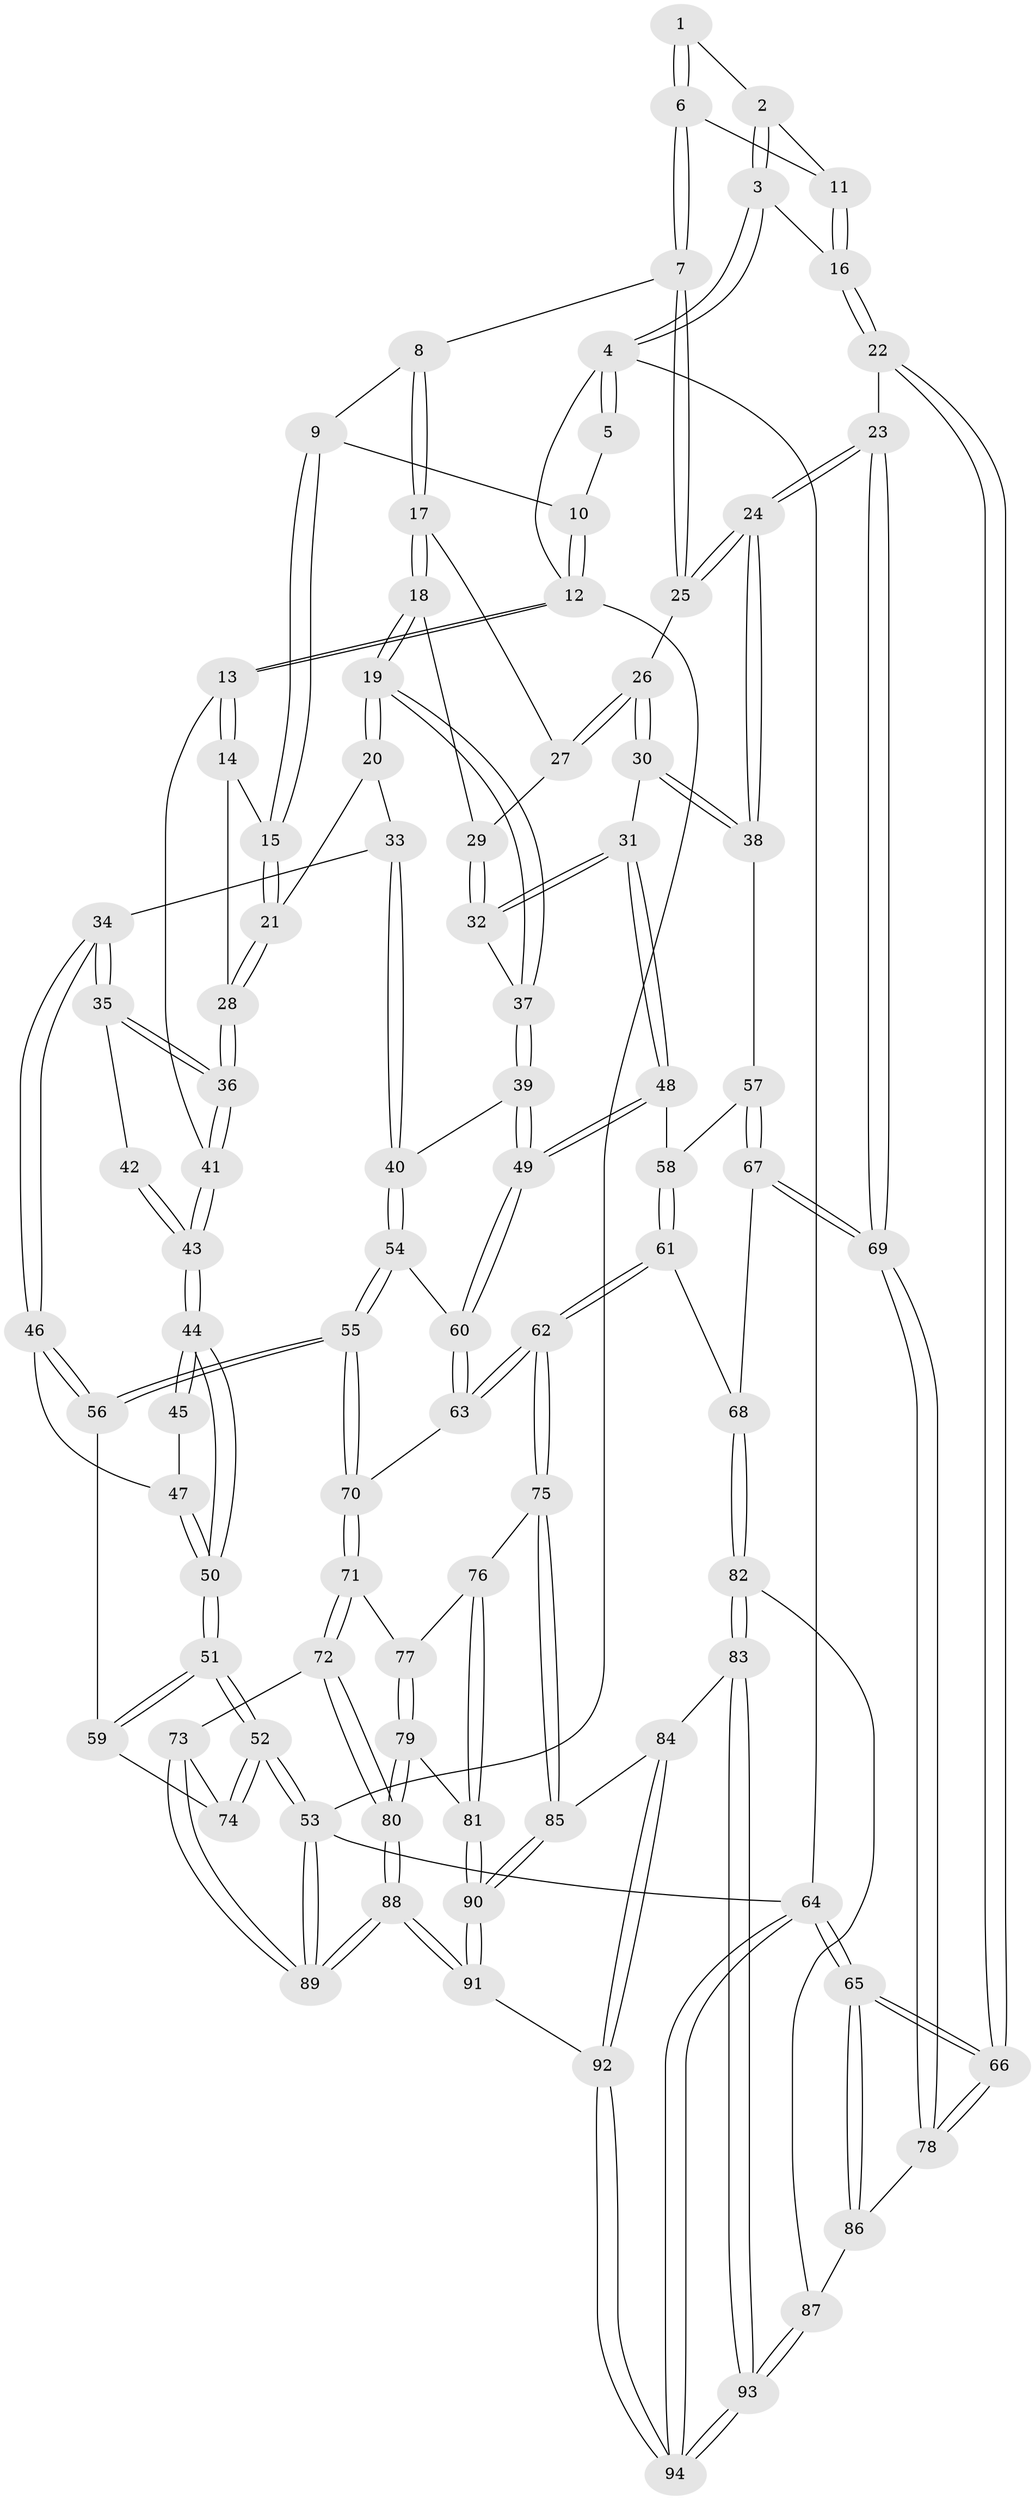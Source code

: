 // coarse degree distribution, {3: 0.24324324324324326, 2: 0.10810810810810811, 4: 0.1891891891891892, 5: 0.2702702702702703, 6: 0.16216216216216217, 1: 0.02702702702702703}
// Generated by graph-tools (version 1.1) at 2025/05/03/04/25 22:05:41]
// undirected, 94 vertices, 232 edges
graph export_dot {
graph [start="1"]
  node [color=gray90,style=filled];
  1 [pos="+0.826051909862163+0.04736225924937284"];
  2 [pos="+0.8390085697264653+0.0561110473141062"];
  3 [pos="+1+0.23003429648370124"];
  4 [pos="+1+0"];
  5 [pos="+0.7523631389358273+0"];
  6 [pos="+0.6964330789927515+0.15261064762176052"];
  7 [pos="+0.6898612244543011+0.1535043971376754"];
  8 [pos="+0.5782701144187365+0.07508164196402443"];
  9 [pos="+0.5080084090427213+0"];
  10 [pos="+0.510809275281477+0"];
  11 [pos="+0.806761161744385+0.17327292212506762"];
  12 [pos="+0+0"];
  13 [pos="+0+0"];
  14 [pos="+0.13877422566754505+0.10021350398324586"];
  15 [pos="+0.3256649683402963+0.14804740831855065"];
  16 [pos="+1+0.2774145642184129"];
  17 [pos="+0.5371898735806188+0.23282621828826996"];
  18 [pos="+0.4863813998922162+0.298850669706268"];
  19 [pos="+0.45403528027355716+0.3272378135919159"];
  20 [pos="+0.3410979327347833+0.252977634585091"];
  21 [pos="+0.32484357749286297+0.2231390663193338"];
  22 [pos="+1+0.3975936997899218"];
  23 [pos="+1+0.43327006789748884"];
  24 [pos="+0.9917565354940391+0.43276398618098555"];
  25 [pos="+0.7068712949681912+0.28483737916830193"];
  26 [pos="+0.6741329714890426+0.31435318243139015"];
  27 [pos="+0.5997055874424525+0.29476200067806535"];
  28 [pos="+0.1436168232456476+0.31797994836290466"];
  29 [pos="+0.5748257654116551+0.3261757576875793"];
  30 [pos="+0.6286963527263318+0.42170986039239783"];
  31 [pos="+0.6246533340312196+0.4240102924937791"];
  32 [pos="+0.5933713469495399+0.40163776006780566"];
  33 [pos="+0.30694426293633914+0.3493942458356634"];
  34 [pos="+0.15223694266813398+0.40044496256163564"];
  35 [pos="+0.12981836772624583+0.3431384740677484"];
  36 [pos="+0.13084966669273956+0.33641123770934467"];
  37 [pos="+0.45799396551153+0.3504064840308698"];
  38 [pos="+0.8426599208963869+0.47266405107504433"];
  39 [pos="+0.4385402022538789+0.4093675347898707"];
  40 [pos="+0.34347197323897527+0.49011442337934374"];
  41 [pos="+0+0"];
  42 [pos="+0.04349635030437229+0.3558402102611778"];
  43 [pos="+0+0.3181568955892221"];
  44 [pos="+0+0.4107264247313431"];
  45 [pos="+0.013891014135161788+0.42240959551261037"];
  46 [pos="+0.15981971503102882+0.47191852005377777"];
  47 [pos="+0.04334087494533292+0.47406458698343196"];
  48 [pos="+0.5824847355510356+0.5214819782364802"];
  49 [pos="+0.5685261785135607+0.52884800898694"];
  50 [pos="+0+0.5778999204900722"];
  51 [pos="+0+0.5858468403690711"];
  52 [pos="+0+0.8707078086370372"];
  53 [pos="+0+1"];
  54 [pos="+0.3282525500928951+0.5192074506658019"];
  55 [pos="+0.29408515011677167+0.5563150133817165"];
  56 [pos="+0.18806156607533212+0.5215837230251624"];
  57 [pos="+0.7117987259027828+0.5750285439418789"];
  58 [pos="+0.6723386676275818+0.5669029749847464"];
  59 [pos="+0.1758534175019953+0.5337805381447802"];
  60 [pos="+0.5621045178792511+0.5371041177420421"];
  61 [pos="+0.6138004371502699+0.7046321389786958"];
  62 [pos="+0.5524259475069755+0.7159362269752406"];
  63 [pos="+0.5343942378133588+0.6187568113715703"];
  64 [pos="+1+1"];
  65 [pos="+1+1"];
  66 [pos="+1+1"];
  67 [pos="+0.7388914810067192+0.709774228708289"];
  68 [pos="+0.7384567335311353+0.7100349590990999"];
  69 [pos="+0.846431715196191+0.7175223292077034"];
  70 [pos="+0.30971220491599427+0.595850224500743"];
  71 [pos="+0.312863439479766+0.6429445389821039"];
  72 [pos="+0.21322884679379997+0.742395348470888"];
  73 [pos="+0.19743507580229677+0.7430797300911667"];
  74 [pos="+0.04734577926421311+0.7120918809009295"];
  75 [pos="+0.5360256259519256+0.7444916526867873"];
  76 [pos="+0.39948795717048763+0.7171680084494771"];
  77 [pos="+0.31370467274973735+0.6441227037465423"];
  78 [pos="+0.8524875143297685+0.730998612636185"];
  79 [pos="+0.31431189064064496+0.788465591592994"];
  80 [pos="+0.24999191174978766+0.8337428450840098"];
  81 [pos="+0.3738794416086905+0.8263927217609488"];
  82 [pos="+0.7013229642501294+0.8263555999568879"];
  83 [pos="+0.6333368683096868+0.8778601338055018"];
  84 [pos="+0.5852236591576025+0.8441291830484198"];
  85 [pos="+0.5386373553334414+0.7825420206363646"];
  86 [pos="+0.8281474564691899+0.8589229164515393"];
  87 [pos="+0.8123266059522092+0.8714978752002067"];
  88 [pos="+0.2226009346347487+1"];
  89 [pos="+0+1"];
  90 [pos="+0.394457904305735+0.8945507289174318"];
  91 [pos="+0.2974247170615613+1"];
  92 [pos="+0.3140858503155186+1"];
  93 [pos="+0.706781276795648+1"];
  94 [pos="+0.7077349450086629+1"];
  1 -- 2;
  1 -- 6;
  1 -- 6;
  2 -- 3;
  2 -- 3;
  2 -- 11;
  3 -- 4;
  3 -- 4;
  3 -- 16;
  4 -- 5;
  4 -- 5;
  4 -- 12;
  4 -- 64;
  5 -- 10;
  6 -- 7;
  6 -- 7;
  6 -- 11;
  7 -- 8;
  7 -- 25;
  7 -- 25;
  8 -- 9;
  8 -- 17;
  8 -- 17;
  9 -- 10;
  9 -- 15;
  9 -- 15;
  10 -- 12;
  10 -- 12;
  11 -- 16;
  11 -- 16;
  12 -- 13;
  12 -- 13;
  12 -- 53;
  13 -- 14;
  13 -- 14;
  13 -- 41;
  14 -- 15;
  14 -- 28;
  15 -- 21;
  15 -- 21;
  16 -- 22;
  16 -- 22;
  17 -- 18;
  17 -- 18;
  17 -- 27;
  18 -- 19;
  18 -- 19;
  18 -- 29;
  19 -- 20;
  19 -- 20;
  19 -- 37;
  19 -- 37;
  20 -- 21;
  20 -- 33;
  21 -- 28;
  21 -- 28;
  22 -- 23;
  22 -- 66;
  22 -- 66;
  23 -- 24;
  23 -- 24;
  23 -- 69;
  23 -- 69;
  24 -- 25;
  24 -- 25;
  24 -- 38;
  24 -- 38;
  25 -- 26;
  26 -- 27;
  26 -- 27;
  26 -- 30;
  26 -- 30;
  27 -- 29;
  28 -- 36;
  28 -- 36;
  29 -- 32;
  29 -- 32;
  30 -- 31;
  30 -- 38;
  30 -- 38;
  31 -- 32;
  31 -- 32;
  31 -- 48;
  31 -- 48;
  32 -- 37;
  33 -- 34;
  33 -- 40;
  33 -- 40;
  34 -- 35;
  34 -- 35;
  34 -- 46;
  34 -- 46;
  35 -- 36;
  35 -- 36;
  35 -- 42;
  36 -- 41;
  36 -- 41;
  37 -- 39;
  37 -- 39;
  38 -- 57;
  39 -- 40;
  39 -- 49;
  39 -- 49;
  40 -- 54;
  40 -- 54;
  41 -- 43;
  41 -- 43;
  42 -- 43;
  42 -- 43;
  43 -- 44;
  43 -- 44;
  44 -- 45;
  44 -- 45;
  44 -- 50;
  44 -- 50;
  45 -- 47;
  46 -- 47;
  46 -- 56;
  46 -- 56;
  47 -- 50;
  47 -- 50;
  48 -- 49;
  48 -- 49;
  48 -- 58;
  49 -- 60;
  49 -- 60;
  50 -- 51;
  50 -- 51;
  51 -- 52;
  51 -- 52;
  51 -- 59;
  51 -- 59;
  52 -- 53;
  52 -- 53;
  52 -- 74;
  52 -- 74;
  53 -- 89;
  53 -- 89;
  53 -- 64;
  54 -- 55;
  54 -- 55;
  54 -- 60;
  55 -- 56;
  55 -- 56;
  55 -- 70;
  55 -- 70;
  56 -- 59;
  57 -- 58;
  57 -- 67;
  57 -- 67;
  58 -- 61;
  58 -- 61;
  59 -- 74;
  60 -- 63;
  60 -- 63;
  61 -- 62;
  61 -- 62;
  61 -- 68;
  62 -- 63;
  62 -- 63;
  62 -- 75;
  62 -- 75;
  63 -- 70;
  64 -- 65;
  64 -- 65;
  64 -- 94;
  64 -- 94;
  65 -- 66;
  65 -- 66;
  65 -- 86;
  65 -- 86;
  66 -- 78;
  66 -- 78;
  67 -- 68;
  67 -- 69;
  67 -- 69;
  68 -- 82;
  68 -- 82;
  69 -- 78;
  69 -- 78;
  70 -- 71;
  70 -- 71;
  71 -- 72;
  71 -- 72;
  71 -- 77;
  72 -- 73;
  72 -- 80;
  72 -- 80;
  73 -- 74;
  73 -- 89;
  73 -- 89;
  75 -- 76;
  75 -- 85;
  75 -- 85;
  76 -- 77;
  76 -- 81;
  76 -- 81;
  77 -- 79;
  77 -- 79;
  78 -- 86;
  79 -- 80;
  79 -- 80;
  79 -- 81;
  80 -- 88;
  80 -- 88;
  81 -- 90;
  81 -- 90;
  82 -- 83;
  82 -- 83;
  82 -- 87;
  83 -- 84;
  83 -- 93;
  83 -- 93;
  84 -- 85;
  84 -- 92;
  84 -- 92;
  85 -- 90;
  85 -- 90;
  86 -- 87;
  87 -- 93;
  87 -- 93;
  88 -- 89;
  88 -- 89;
  88 -- 91;
  88 -- 91;
  90 -- 91;
  90 -- 91;
  91 -- 92;
  92 -- 94;
  92 -- 94;
  93 -- 94;
  93 -- 94;
}
